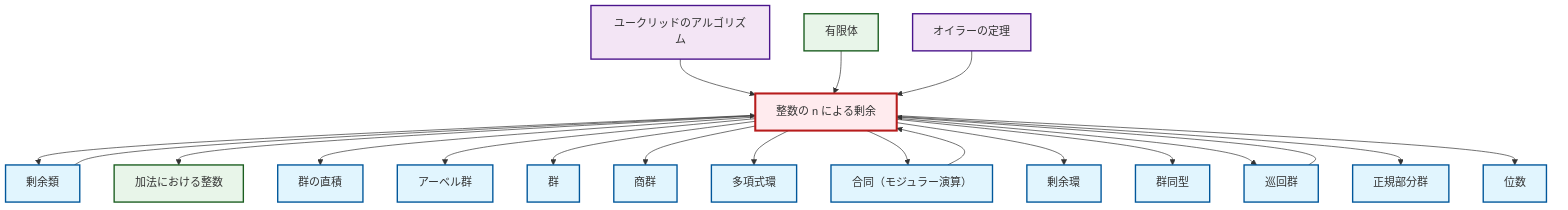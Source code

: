 graph TD
    classDef definition fill:#e1f5fe,stroke:#01579b,stroke-width:2px
    classDef theorem fill:#f3e5f5,stroke:#4a148c,stroke-width:2px
    classDef axiom fill:#fff3e0,stroke:#e65100,stroke-width:2px
    classDef example fill:#e8f5e9,stroke:#1b5e20,stroke-width:2px
    classDef current fill:#ffebee,stroke:#b71c1c,stroke-width:3px
    ex-integers-addition["加法における整数"]:::example
    def-normal-subgroup["正規部分群"]:::definition
    def-polynomial-ring["多項式環"]:::definition
    ex-finite-field["有限体"]:::example
    def-cyclic-group["巡回群"]:::definition
    thm-euclidean-algorithm["ユークリッドのアルゴリズム"]:::theorem
    ex-quotient-integers-mod-n["整数の n による剰余"]:::example
    def-abelian-group["アーベル群"]:::definition
    def-quotient-group["商群"]:::definition
    def-group["群"]:::definition
    thm-euler["オイラーの定理"]:::theorem
    def-order["位数"]:::definition
    def-quotient-ring["剰余環"]:::definition
    def-direct-product["群の直積"]:::definition
    def-congruence["合同（モジュラー演算）"]:::definition
    def-coset["剰余類"]:::definition
    def-isomorphism["群同型"]:::definition
    ex-quotient-integers-mod-n --> def-coset
    ex-quotient-integers-mod-n --> ex-integers-addition
    ex-quotient-integers-mod-n --> def-direct-product
    ex-quotient-integers-mod-n --> def-abelian-group
    ex-quotient-integers-mod-n --> def-group
    def-congruence --> ex-quotient-integers-mod-n
    ex-quotient-integers-mod-n --> def-quotient-group
    ex-quotient-integers-mod-n --> def-polynomial-ring
    thm-euclidean-algorithm --> ex-quotient-integers-mod-n
    ex-finite-field --> ex-quotient-integers-mod-n
    def-cyclic-group --> ex-quotient-integers-mod-n
    ex-quotient-integers-mod-n --> def-congruence
    thm-euler --> ex-quotient-integers-mod-n
    ex-quotient-integers-mod-n --> def-quotient-ring
    ex-quotient-integers-mod-n --> def-isomorphism
    ex-quotient-integers-mod-n --> def-cyclic-group
    def-coset --> ex-quotient-integers-mod-n
    ex-quotient-integers-mod-n --> def-normal-subgroup
    ex-quotient-integers-mod-n --> def-order
    class ex-quotient-integers-mod-n current